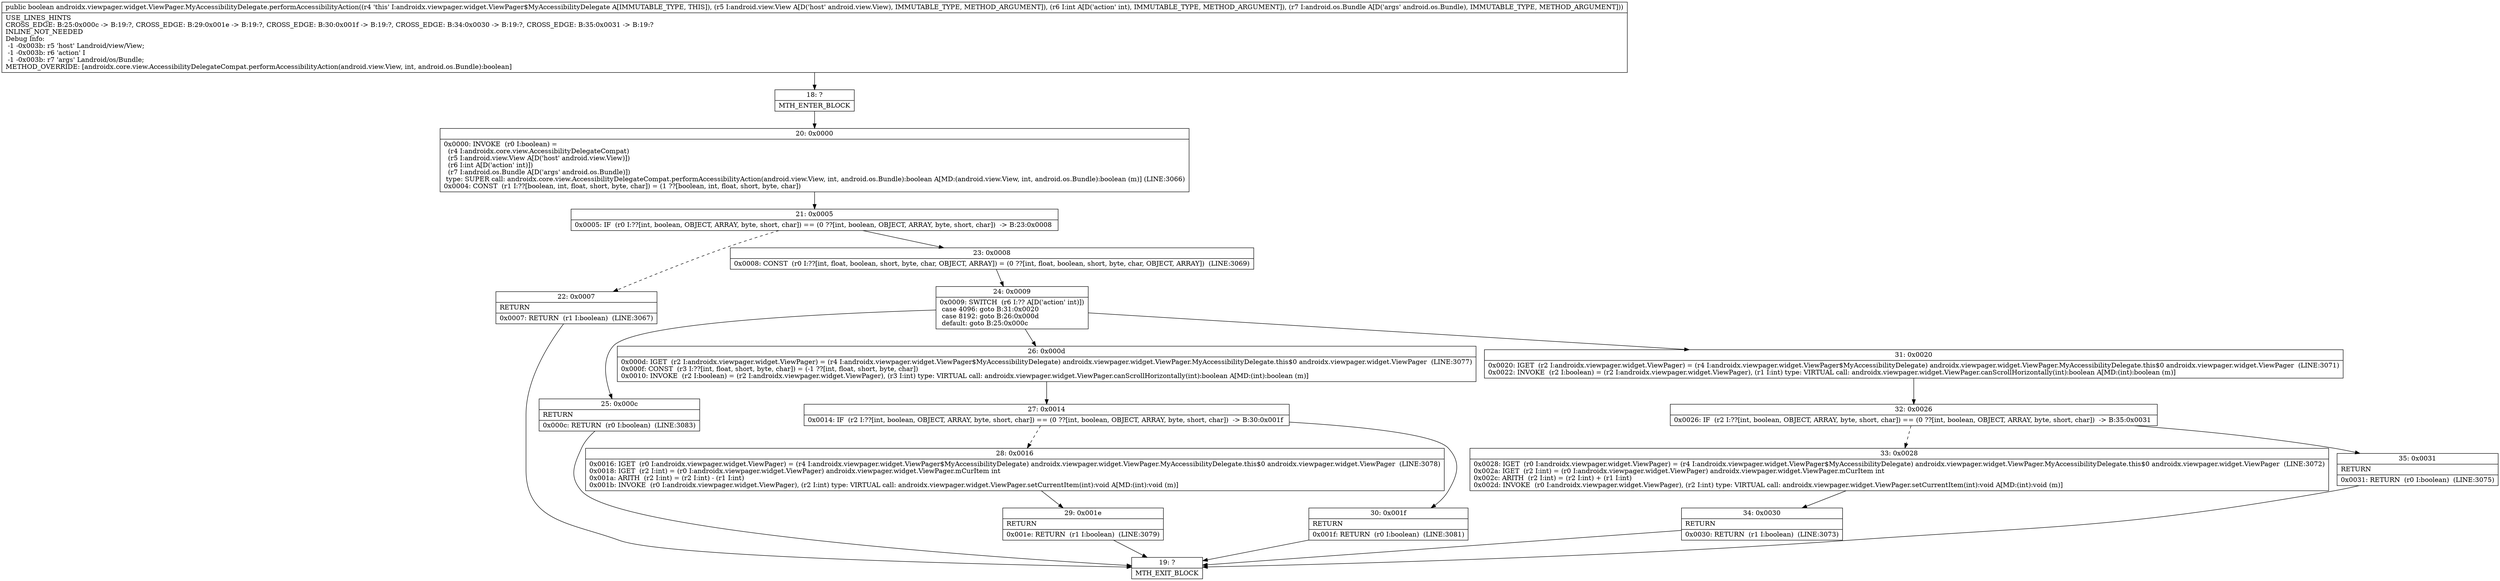 digraph "CFG forandroidx.viewpager.widget.ViewPager.MyAccessibilityDelegate.performAccessibilityAction(Landroid\/view\/View;ILandroid\/os\/Bundle;)Z" {
Node_18 [shape=record,label="{18\:\ ?|MTH_ENTER_BLOCK\l}"];
Node_20 [shape=record,label="{20\:\ 0x0000|0x0000: INVOKE  (r0 I:boolean) = \l  (r4 I:androidx.core.view.AccessibilityDelegateCompat)\l  (r5 I:android.view.View A[D('host' android.view.View)])\l  (r6 I:int A[D('action' int)])\l  (r7 I:android.os.Bundle A[D('args' android.os.Bundle)])\l type: SUPER call: androidx.core.view.AccessibilityDelegateCompat.performAccessibilityAction(android.view.View, int, android.os.Bundle):boolean A[MD:(android.view.View, int, android.os.Bundle):boolean (m)] (LINE:3066)\l0x0004: CONST  (r1 I:??[boolean, int, float, short, byte, char]) = (1 ??[boolean, int, float, short, byte, char]) \l}"];
Node_21 [shape=record,label="{21\:\ 0x0005|0x0005: IF  (r0 I:??[int, boolean, OBJECT, ARRAY, byte, short, char]) == (0 ??[int, boolean, OBJECT, ARRAY, byte, short, char])  \-\> B:23:0x0008 \l}"];
Node_22 [shape=record,label="{22\:\ 0x0007|RETURN\l|0x0007: RETURN  (r1 I:boolean)  (LINE:3067)\l}"];
Node_19 [shape=record,label="{19\:\ ?|MTH_EXIT_BLOCK\l}"];
Node_23 [shape=record,label="{23\:\ 0x0008|0x0008: CONST  (r0 I:??[int, float, boolean, short, byte, char, OBJECT, ARRAY]) = (0 ??[int, float, boolean, short, byte, char, OBJECT, ARRAY])  (LINE:3069)\l}"];
Node_24 [shape=record,label="{24\:\ 0x0009|0x0009: SWITCH  (r6 I:?? A[D('action' int)])\l case 4096: goto B:31:0x0020\l case 8192: goto B:26:0x000d\l default: goto B:25:0x000c \l}"];
Node_25 [shape=record,label="{25\:\ 0x000c|RETURN\l|0x000c: RETURN  (r0 I:boolean)  (LINE:3083)\l}"];
Node_26 [shape=record,label="{26\:\ 0x000d|0x000d: IGET  (r2 I:androidx.viewpager.widget.ViewPager) = (r4 I:androidx.viewpager.widget.ViewPager$MyAccessibilityDelegate) androidx.viewpager.widget.ViewPager.MyAccessibilityDelegate.this$0 androidx.viewpager.widget.ViewPager  (LINE:3077)\l0x000f: CONST  (r3 I:??[int, float, short, byte, char]) = (\-1 ??[int, float, short, byte, char]) \l0x0010: INVOKE  (r2 I:boolean) = (r2 I:androidx.viewpager.widget.ViewPager), (r3 I:int) type: VIRTUAL call: androidx.viewpager.widget.ViewPager.canScrollHorizontally(int):boolean A[MD:(int):boolean (m)]\l}"];
Node_27 [shape=record,label="{27\:\ 0x0014|0x0014: IF  (r2 I:??[int, boolean, OBJECT, ARRAY, byte, short, char]) == (0 ??[int, boolean, OBJECT, ARRAY, byte, short, char])  \-\> B:30:0x001f \l}"];
Node_28 [shape=record,label="{28\:\ 0x0016|0x0016: IGET  (r0 I:androidx.viewpager.widget.ViewPager) = (r4 I:androidx.viewpager.widget.ViewPager$MyAccessibilityDelegate) androidx.viewpager.widget.ViewPager.MyAccessibilityDelegate.this$0 androidx.viewpager.widget.ViewPager  (LINE:3078)\l0x0018: IGET  (r2 I:int) = (r0 I:androidx.viewpager.widget.ViewPager) androidx.viewpager.widget.ViewPager.mCurItem int \l0x001a: ARITH  (r2 I:int) = (r2 I:int) \- (r1 I:int) \l0x001b: INVOKE  (r0 I:androidx.viewpager.widget.ViewPager), (r2 I:int) type: VIRTUAL call: androidx.viewpager.widget.ViewPager.setCurrentItem(int):void A[MD:(int):void (m)]\l}"];
Node_29 [shape=record,label="{29\:\ 0x001e|RETURN\l|0x001e: RETURN  (r1 I:boolean)  (LINE:3079)\l}"];
Node_30 [shape=record,label="{30\:\ 0x001f|RETURN\l|0x001f: RETURN  (r0 I:boolean)  (LINE:3081)\l}"];
Node_31 [shape=record,label="{31\:\ 0x0020|0x0020: IGET  (r2 I:androidx.viewpager.widget.ViewPager) = (r4 I:androidx.viewpager.widget.ViewPager$MyAccessibilityDelegate) androidx.viewpager.widget.ViewPager.MyAccessibilityDelegate.this$0 androidx.viewpager.widget.ViewPager  (LINE:3071)\l0x0022: INVOKE  (r2 I:boolean) = (r2 I:androidx.viewpager.widget.ViewPager), (r1 I:int) type: VIRTUAL call: androidx.viewpager.widget.ViewPager.canScrollHorizontally(int):boolean A[MD:(int):boolean (m)]\l}"];
Node_32 [shape=record,label="{32\:\ 0x0026|0x0026: IF  (r2 I:??[int, boolean, OBJECT, ARRAY, byte, short, char]) == (0 ??[int, boolean, OBJECT, ARRAY, byte, short, char])  \-\> B:35:0x0031 \l}"];
Node_33 [shape=record,label="{33\:\ 0x0028|0x0028: IGET  (r0 I:androidx.viewpager.widget.ViewPager) = (r4 I:androidx.viewpager.widget.ViewPager$MyAccessibilityDelegate) androidx.viewpager.widget.ViewPager.MyAccessibilityDelegate.this$0 androidx.viewpager.widget.ViewPager  (LINE:3072)\l0x002a: IGET  (r2 I:int) = (r0 I:androidx.viewpager.widget.ViewPager) androidx.viewpager.widget.ViewPager.mCurItem int \l0x002c: ARITH  (r2 I:int) = (r2 I:int) + (r1 I:int) \l0x002d: INVOKE  (r0 I:androidx.viewpager.widget.ViewPager), (r2 I:int) type: VIRTUAL call: androidx.viewpager.widget.ViewPager.setCurrentItem(int):void A[MD:(int):void (m)]\l}"];
Node_34 [shape=record,label="{34\:\ 0x0030|RETURN\l|0x0030: RETURN  (r1 I:boolean)  (LINE:3073)\l}"];
Node_35 [shape=record,label="{35\:\ 0x0031|RETURN\l|0x0031: RETURN  (r0 I:boolean)  (LINE:3075)\l}"];
MethodNode[shape=record,label="{public boolean androidx.viewpager.widget.ViewPager.MyAccessibilityDelegate.performAccessibilityAction((r4 'this' I:androidx.viewpager.widget.ViewPager$MyAccessibilityDelegate A[IMMUTABLE_TYPE, THIS]), (r5 I:android.view.View A[D('host' android.view.View), IMMUTABLE_TYPE, METHOD_ARGUMENT]), (r6 I:int A[D('action' int), IMMUTABLE_TYPE, METHOD_ARGUMENT]), (r7 I:android.os.Bundle A[D('args' android.os.Bundle), IMMUTABLE_TYPE, METHOD_ARGUMENT]))  | USE_LINES_HINTS\lCROSS_EDGE: B:25:0x000c \-\> B:19:?, CROSS_EDGE: B:29:0x001e \-\> B:19:?, CROSS_EDGE: B:30:0x001f \-\> B:19:?, CROSS_EDGE: B:34:0x0030 \-\> B:19:?, CROSS_EDGE: B:35:0x0031 \-\> B:19:?\lINLINE_NOT_NEEDED\lDebug Info:\l  \-1 \-0x003b: r5 'host' Landroid\/view\/View;\l  \-1 \-0x003b: r6 'action' I\l  \-1 \-0x003b: r7 'args' Landroid\/os\/Bundle;\lMETHOD_OVERRIDE: [androidx.core.view.AccessibilityDelegateCompat.performAccessibilityAction(android.view.View, int, android.os.Bundle):boolean]\l}"];
MethodNode -> Node_18;Node_18 -> Node_20;
Node_20 -> Node_21;
Node_21 -> Node_22[style=dashed];
Node_21 -> Node_23;
Node_22 -> Node_19;
Node_23 -> Node_24;
Node_24 -> Node_25;
Node_24 -> Node_26;
Node_24 -> Node_31;
Node_25 -> Node_19;
Node_26 -> Node_27;
Node_27 -> Node_28[style=dashed];
Node_27 -> Node_30;
Node_28 -> Node_29;
Node_29 -> Node_19;
Node_30 -> Node_19;
Node_31 -> Node_32;
Node_32 -> Node_33[style=dashed];
Node_32 -> Node_35;
Node_33 -> Node_34;
Node_34 -> Node_19;
Node_35 -> Node_19;
}

